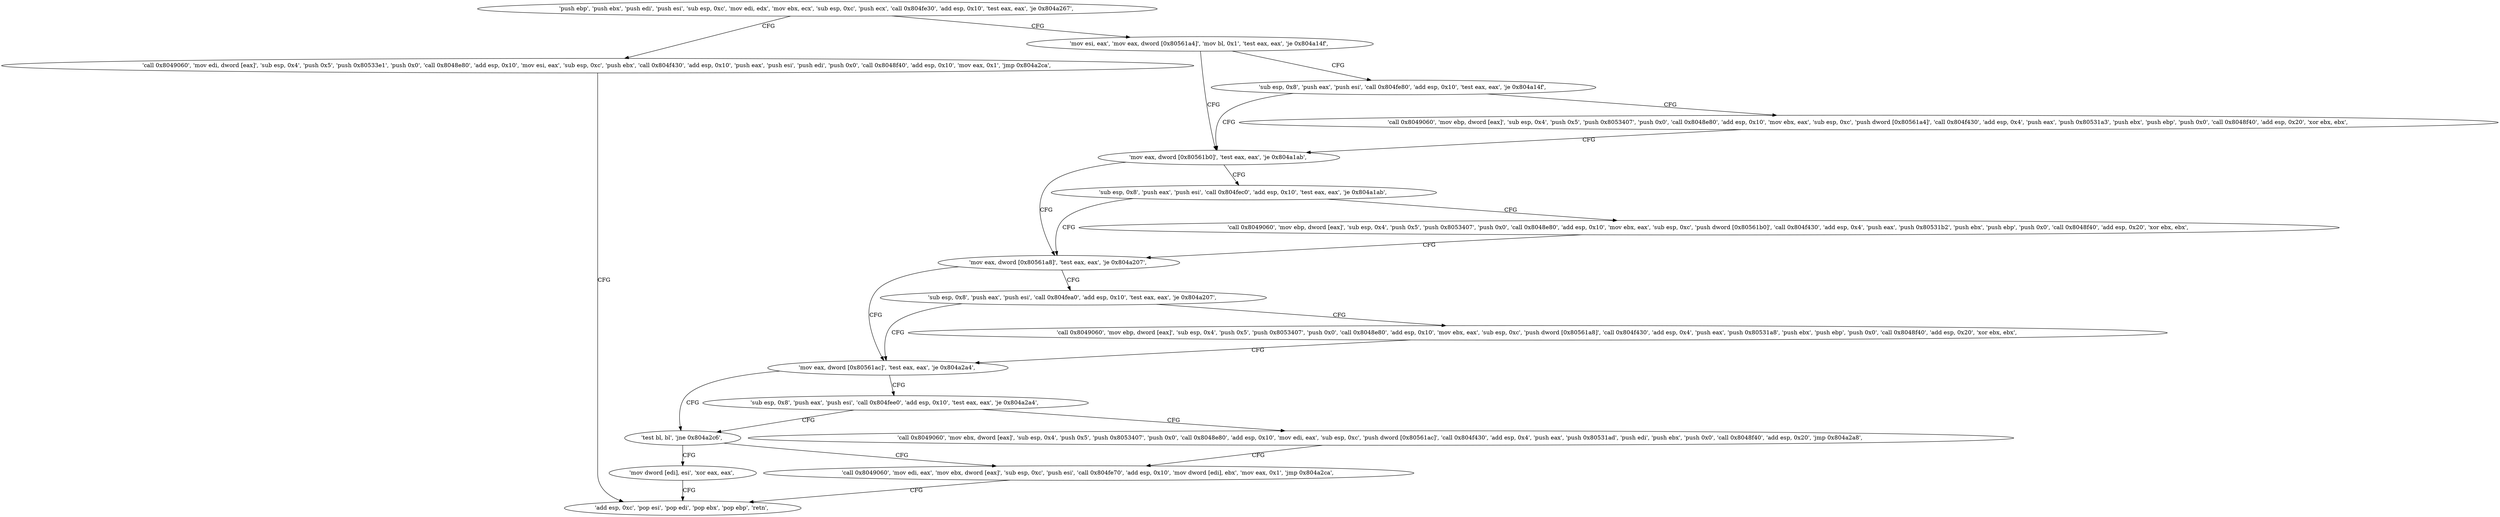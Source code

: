 digraph "func" {
"134521040" [label = "'push ebp', 'push ebx', 'push edi', 'push esi', 'sub esp, 0xc', 'mov edi, edx', 'mov ebx, ecx', 'sub esp, 0xc', 'push ecx', 'call 0x804fe30', 'add esp, 0x10', 'test eax, eax', 'je 0x804a267', " ]
"134521447" [label = "'call 0x8049060', 'mov edi, dword [eax]', 'sub esp, 0x4', 'push 0x5', 'push 0x80533e1', 'push 0x0', 'call 0x8048e80', 'add esp, 0x10', 'mov esi, eax', 'sub esp, 0xc', 'push ebx', 'call 0x804f430', 'add esp, 0x10', 'push eax', 'push esi', 'push edi', 'push 0x0', 'call 0x8048f40', 'add esp, 0x10', 'mov eax, 0x1', 'jmp 0x804a2ca', " ]
"134521071" [label = "'mov esi, eax', 'mov eax, dword [0x80561a4]', 'mov bl, 0x1', 'test eax, eax', 'je 0x804a14f', " ]
"134521546" [label = "'add esp, 0xc', 'pop esi', 'pop edi', 'pop ebx', 'pop ebp', 'retn', " ]
"134521167" [label = "'mov eax, dword [0x80561b0]', 'test eax, eax', 'je 0x804a1ab', " ]
"134521084" [label = "'sub esp, 0x8', 'push eax', 'push esi', 'call 0x804fe80', 'add esp, 0x10', 'test eax, eax', 'je 0x804a14f', " ]
"134521259" [label = "'mov eax, dword [0x80561a8]', 'test eax, eax', 'je 0x804a207', " ]
"134521176" [label = "'sub esp, 0x8', 'push eax', 'push esi', 'call 0x804fec0', 'add esp, 0x10', 'test eax, eax', 'je 0x804a1ab', " ]
"134521101" [label = "'call 0x8049060', 'mov ebp, dword [eax]', 'sub esp, 0x4', 'push 0x5', 'push 0x8053407', 'push 0x0', 'call 0x8048e80', 'add esp, 0x10', 'mov ebx, eax', 'sub esp, 0xc', 'push dword [0x80561a4]', 'call 0x804f430', 'add esp, 0x4', 'push eax', 'push 0x80531a3', 'push ebx', 'push ebp', 'push 0x0', 'call 0x8048f40', 'add esp, 0x20', 'xor ebx, ebx', " ]
"134521351" [label = "'mov eax, dword [0x80561ac]', 'test eax, eax', 'je 0x804a2a4', " ]
"134521268" [label = "'sub esp, 0x8', 'push eax', 'push esi', 'call 0x804fea0', 'add esp, 0x10', 'test eax, eax', 'je 0x804a207', " ]
"134521193" [label = "'call 0x8049060', 'mov ebp, dword [eax]', 'sub esp, 0x4', 'push 0x5', 'push 0x8053407', 'push 0x0', 'call 0x8048e80', 'add esp, 0x10', 'mov ebx, eax', 'sub esp, 0xc', 'push dword [0x80561b0]', 'call 0x804f430', 'add esp, 0x4', 'push eax', 'push 0x80531b2', 'push ebx', 'push ebp', 'push 0x0', 'call 0x8048f40', 'add esp, 0x20', 'xor ebx, ebx', " ]
"134521508" [label = "'test bl, bl', 'jne 0x804a2c6', " ]
"134521364" [label = "'sub esp, 0x8', 'push eax', 'push esi', 'call 0x804fee0', 'add esp, 0x10', 'test eax, eax', 'je 0x804a2a4', " ]
"134521285" [label = "'call 0x8049060', 'mov ebp, dword [eax]', 'sub esp, 0x4', 'push 0x5', 'push 0x8053407', 'push 0x0', 'call 0x8048e80', 'add esp, 0x10', 'mov ebx, eax', 'sub esp, 0xc', 'push dword [0x80561a8]', 'call 0x804f430', 'add esp, 0x4', 'push eax', 'push 0x80531a8', 'push ebx', 'push ebp', 'push 0x0', 'call 0x8048f40', 'add esp, 0x20', 'xor ebx, ebx', " ]
"134521542" [label = "'mov dword [edi], esi', 'xor eax, eax', " ]
"134521512" [label = "'call 0x8049060', 'mov edi, eax', 'mov ebx, dword [eax]', 'sub esp, 0xc', 'push esi', 'call 0x804fe70', 'add esp, 0x10', 'mov dword [edi], ebx', 'mov eax, 0x1', 'jmp 0x804a2ca', " ]
"134521381" [label = "'call 0x8049060', 'mov ebx, dword [eax]', 'sub esp, 0x4', 'push 0x5', 'push 0x8053407', 'push 0x0', 'call 0x8048e80', 'add esp, 0x10', 'mov edi, eax', 'sub esp, 0xc', 'push dword [0x80561ac]', 'call 0x804f430', 'add esp, 0x4', 'push eax', 'push 0x80531ad', 'push edi', 'push ebx', 'push 0x0', 'call 0x8048f40', 'add esp, 0x20', 'jmp 0x804a2a8', " ]
"134521040" -> "134521447" [ label = "CFG" ]
"134521040" -> "134521071" [ label = "CFG" ]
"134521447" -> "134521546" [ label = "CFG" ]
"134521071" -> "134521167" [ label = "CFG" ]
"134521071" -> "134521084" [ label = "CFG" ]
"134521167" -> "134521259" [ label = "CFG" ]
"134521167" -> "134521176" [ label = "CFG" ]
"134521084" -> "134521167" [ label = "CFG" ]
"134521084" -> "134521101" [ label = "CFG" ]
"134521259" -> "134521351" [ label = "CFG" ]
"134521259" -> "134521268" [ label = "CFG" ]
"134521176" -> "134521259" [ label = "CFG" ]
"134521176" -> "134521193" [ label = "CFG" ]
"134521101" -> "134521167" [ label = "CFG" ]
"134521351" -> "134521508" [ label = "CFG" ]
"134521351" -> "134521364" [ label = "CFG" ]
"134521268" -> "134521351" [ label = "CFG" ]
"134521268" -> "134521285" [ label = "CFG" ]
"134521193" -> "134521259" [ label = "CFG" ]
"134521508" -> "134521542" [ label = "CFG" ]
"134521508" -> "134521512" [ label = "CFG" ]
"134521364" -> "134521508" [ label = "CFG" ]
"134521364" -> "134521381" [ label = "CFG" ]
"134521285" -> "134521351" [ label = "CFG" ]
"134521542" -> "134521546" [ label = "CFG" ]
"134521512" -> "134521546" [ label = "CFG" ]
"134521381" -> "134521512" [ label = "CFG" ]
}
